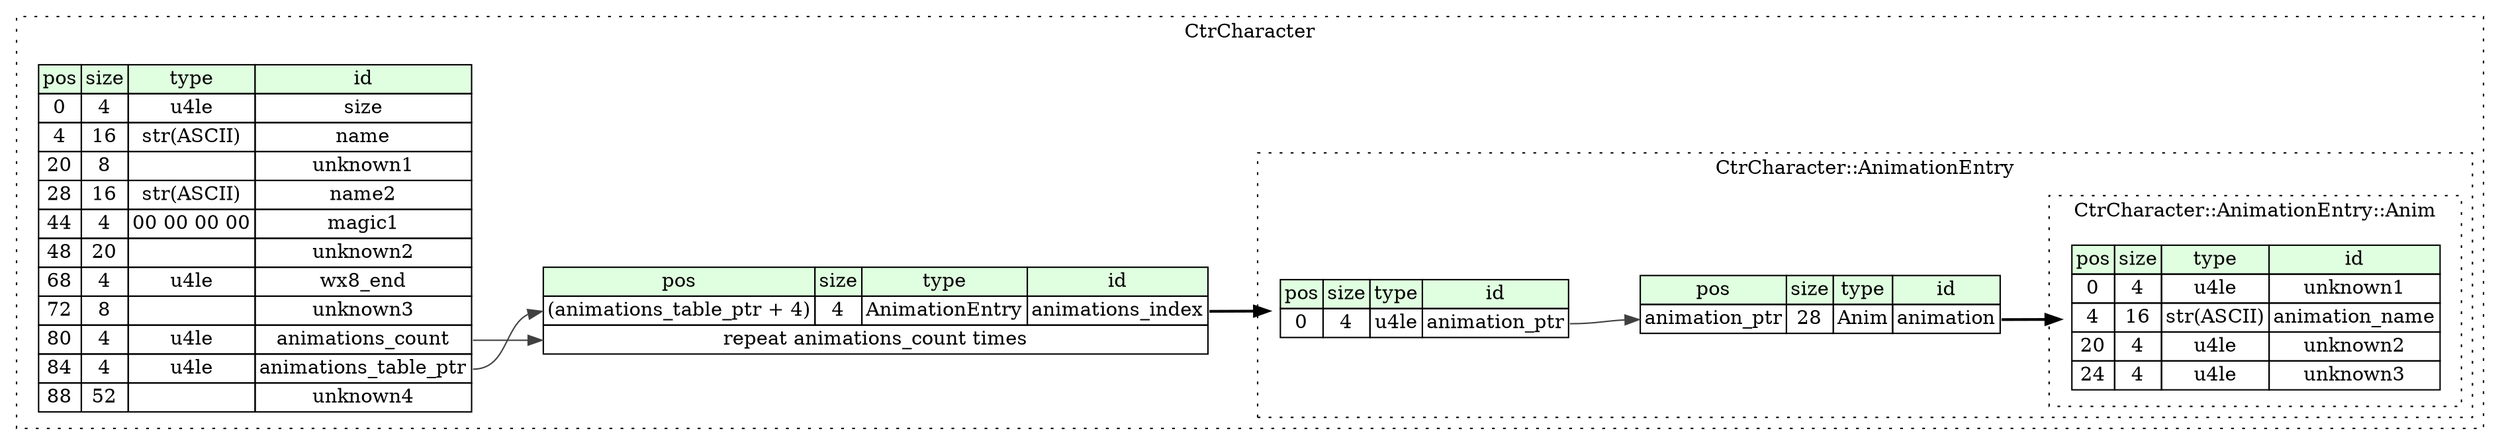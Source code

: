digraph {
	rankdir=LR;
	node [shape=plaintext];
	subgraph cluster__ctr_character {
		label="CtrCharacter";
		graph[style=dotted];

		ctr_character__seq [label=<<TABLE BORDER="0" CELLBORDER="1" CELLSPACING="0">
			<TR><TD BGCOLOR="#E0FFE0">pos</TD><TD BGCOLOR="#E0FFE0">size</TD><TD BGCOLOR="#E0FFE0">type</TD><TD BGCOLOR="#E0FFE0">id</TD></TR>
			<TR><TD PORT="size_pos">0</TD><TD PORT="size_size">4</TD><TD>u4le</TD><TD PORT="size_type">size</TD></TR>
			<TR><TD PORT="name_pos">4</TD><TD PORT="name_size">16</TD><TD>str(ASCII)</TD><TD PORT="name_type">name</TD></TR>
			<TR><TD PORT="unknown1_pos">20</TD><TD PORT="unknown1_size">8</TD><TD></TD><TD PORT="unknown1_type">unknown1</TD></TR>
			<TR><TD PORT="name2_pos">28</TD><TD PORT="name2_size">16</TD><TD>str(ASCII)</TD><TD PORT="name2_type">name2</TD></TR>
			<TR><TD PORT="magic1_pos">44</TD><TD PORT="magic1_size">4</TD><TD>00 00 00 00</TD><TD PORT="magic1_type">magic1</TD></TR>
			<TR><TD PORT="unknown2_pos">48</TD><TD PORT="unknown2_size">20</TD><TD></TD><TD PORT="unknown2_type">unknown2</TD></TR>
			<TR><TD PORT="wx8_end_pos">68</TD><TD PORT="wx8_end_size">4</TD><TD>u4le</TD><TD PORT="wx8_end_type">wx8_end</TD></TR>
			<TR><TD PORT="unknown3_pos">72</TD><TD PORT="unknown3_size">8</TD><TD></TD><TD PORT="unknown3_type">unknown3</TD></TR>
			<TR><TD PORT="animations_count_pos">80</TD><TD PORT="animations_count_size">4</TD><TD>u4le</TD><TD PORT="animations_count_type">animations_count</TD></TR>
			<TR><TD PORT="animations_table_ptr_pos">84</TD><TD PORT="animations_table_ptr_size">4</TD><TD>u4le</TD><TD PORT="animations_table_ptr_type">animations_table_ptr</TD></TR>
			<TR><TD PORT="unknown4_pos">88</TD><TD PORT="unknown4_size">52</TD><TD></TD><TD PORT="unknown4_type">unknown4</TD></TR>
		</TABLE>>];
		ctr_character__inst__animations_index [label=<<TABLE BORDER="0" CELLBORDER="1" CELLSPACING="0">
			<TR><TD BGCOLOR="#E0FFE0">pos</TD><TD BGCOLOR="#E0FFE0">size</TD><TD BGCOLOR="#E0FFE0">type</TD><TD BGCOLOR="#E0FFE0">id</TD></TR>
			<TR><TD PORT="animations_index_pos">(animations_table_ptr + 4)</TD><TD PORT="animations_index_size">4</TD><TD>AnimationEntry</TD><TD PORT="animations_index_type">animations_index</TD></TR>
			<TR><TD COLSPAN="4" PORT="animations_index__repeat">repeat animations_count times</TD></TR>
		</TABLE>>];
		subgraph cluster__animation_entry {
			label="CtrCharacter::AnimationEntry";
			graph[style=dotted];

			animation_entry__seq [label=<<TABLE BORDER="0" CELLBORDER="1" CELLSPACING="0">
				<TR><TD BGCOLOR="#E0FFE0">pos</TD><TD BGCOLOR="#E0FFE0">size</TD><TD BGCOLOR="#E0FFE0">type</TD><TD BGCOLOR="#E0FFE0">id</TD></TR>
				<TR><TD PORT="animation_ptr_pos">0</TD><TD PORT="animation_ptr_size">4</TD><TD>u4le</TD><TD PORT="animation_ptr_type">animation_ptr</TD></TR>
			</TABLE>>];
			animation_entry__inst__animation [label=<<TABLE BORDER="0" CELLBORDER="1" CELLSPACING="0">
				<TR><TD BGCOLOR="#E0FFE0">pos</TD><TD BGCOLOR="#E0FFE0">size</TD><TD BGCOLOR="#E0FFE0">type</TD><TD BGCOLOR="#E0FFE0">id</TD></TR>
				<TR><TD PORT="animation_pos">animation_ptr</TD><TD PORT="animation_size">28</TD><TD>Anim</TD><TD PORT="animation_type">animation</TD></TR>
			</TABLE>>];
			subgraph cluster__anim {
				label="CtrCharacter::AnimationEntry::Anim";
				graph[style=dotted];

				anim__seq [label=<<TABLE BORDER="0" CELLBORDER="1" CELLSPACING="0">
					<TR><TD BGCOLOR="#E0FFE0">pos</TD><TD BGCOLOR="#E0FFE0">size</TD><TD BGCOLOR="#E0FFE0">type</TD><TD BGCOLOR="#E0FFE0">id</TD></TR>
					<TR><TD PORT="unknown1_pos">0</TD><TD PORT="unknown1_size">4</TD><TD>u4le</TD><TD PORT="unknown1_type">unknown1</TD></TR>
					<TR><TD PORT="animation_name_pos">4</TD><TD PORT="animation_name_size">16</TD><TD>str(ASCII)</TD><TD PORT="animation_name_type">animation_name</TD></TR>
					<TR><TD PORT="unknown2_pos">20</TD><TD PORT="unknown2_size">4</TD><TD>u4le</TD><TD PORT="unknown2_type">unknown2</TD></TR>
					<TR><TD PORT="unknown3_pos">24</TD><TD PORT="unknown3_size">4</TD><TD>u4le</TD><TD PORT="unknown3_type">unknown3</TD></TR>
				</TABLE>>];
			}
		}
	}
	ctr_character__seq:animations_table_ptr_type -> ctr_character__inst__animations_index:animations_index_pos [color="#404040"];
	ctr_character__inst__animations_index:animations_index_type -> animation_entry__seq [style=bold];
	ctr_character__seq:animations_count_type -> ctr_character__inst__animations_index:animations_index__repeat [color="#404040"];
	animation_entry__seq:animation_ptr_type -> animation_entry__inst__animation:animation_pos [color="#404040"];
	animation_entry__inst__animation:animation_type -> anim__seq [style=bold];
}
